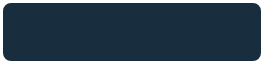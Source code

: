 <mxfile version="24.7.5">
  <diagram name="Página-1" id="GVMUUKrqbzLiXZWwCfgx">
    <mxGraphModel dx="1674" dy="867" grid="1" gridSize="10" guides="1" tooltips="1" connect="1" arrows="1" fold="1" page="1" pageScale="1" pageWidth="827" pageHeight="1169" math="0" shadow="0">
      <root>
        <mxCell id="0" />
        <mxCell id="1" parent="0" />
        <mxCell id="09C9yKXrASOv5357ELTV-1" value="" style="rounded=1;whiteSpace=wrap;html=1;strokeColor=#FFFFFF;fontColor=#FFFFFF;fillColor=#182E3E;" vertex="1" parent="1">
          <mxGeometry x="40" y="360" width="130" height="30" as="geometry" />
        </mxCell>
      </root>
    </mxGraphModel>
  </diagram>
</mxfile>
